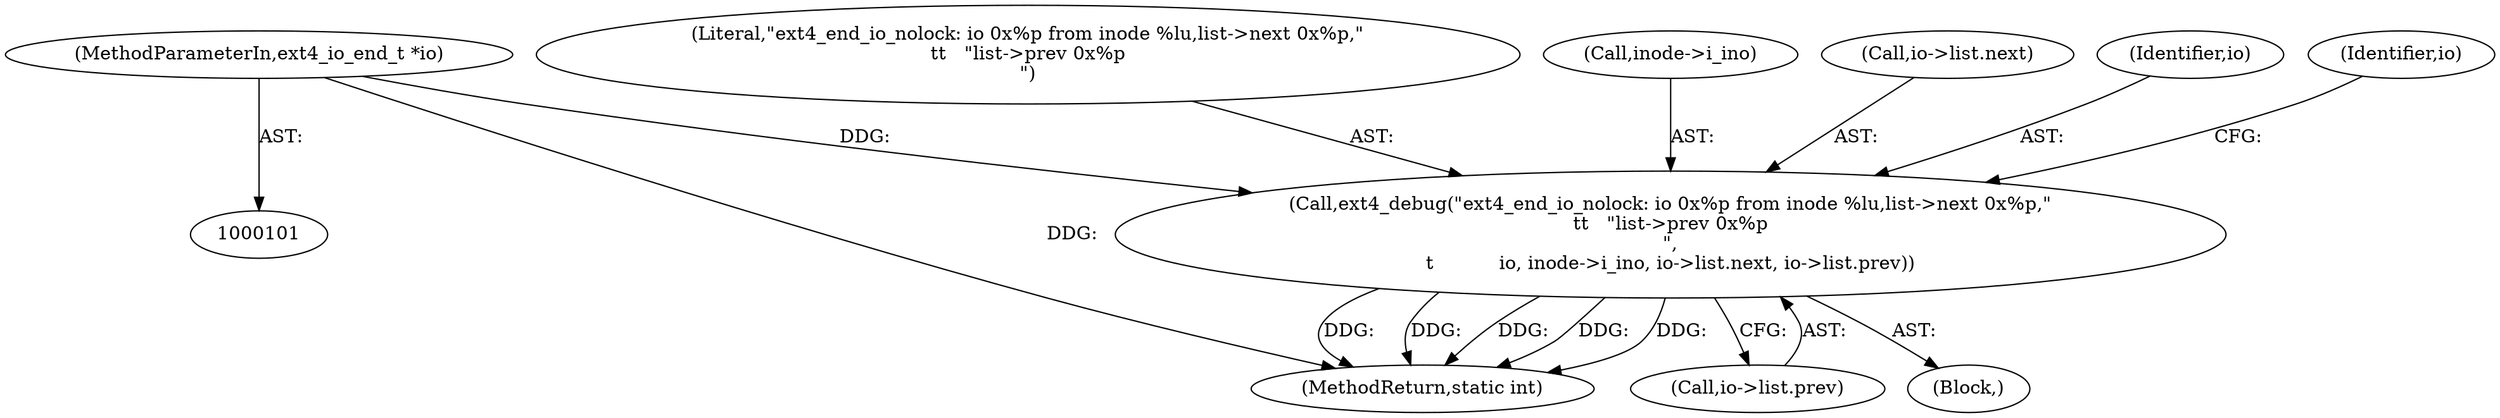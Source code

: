 digraph "0_linux_744692dc059845b2a3022119871846e74d4f6e11_4@pointer" {
"1000126" [label="(Call,ext4_debug(\"ext4_end_io_nolock: io 0x%p from inode %lu,list->next 0x%p,\"\n\t\t   \"list->prev 0x%p\n\",\n\t           io, inode->i_ino, io->list.next, io->list.prev))"];
"1000102" [label="(MethodParameterIn,ext4_io_end_t *io)"];
"1000102" [label="(MethodParameterIn,ext4_io_end_t *io)"];
"1000126" [label="(Call,ext4_debug(\"ext4_end_io_nolock: io 0x%p from inode %lu,list->next 0x%p,\"\n\t\t   \"list->prev 0x%p\n\",\n\t           io, inode->i_ino, io->list.next, io->list.prev))"];
"1000185" [label="(MethodReturn,static int)"];
"1000127" [label="(Literal,\"ext4_end_io_nolock: io 0x%p from inode %lu,list->next 0x%p,\"\n\t\t   \"list->prev 0x%p\n\")"];
"1000129" [label="(Call,inode->i_ino)"];
"1000132" [label="(Call,io->list.next)"];
"1000137" [label="(Call,io->list.prev)"];
"1000128" [label="(Identifier,io)"];
"1000146" [label="(Identifier,io)"];
"1000103" [label="(Block,)"];
"1000126" -> "1000103"  [label="AST: "];
"1000126" -> "1000137"  [label="CFG: "];
"1000127" -> "1000126"  [label="AST: "];
"1000128" -> "1000126"  [label="AST: "];
"1000129" -> "1000126"  [label="AST: "];
"1000132" -> "1000126"  [label="AST: "];
"1000137" -> "1000126"  [label="AST: "];
"1000146" -> "1000126"  [label="CFG: "];
"1000126" -> "1000185"  [label="DDG: "];
"1000126" -> "1000185"  [label="DDG: "];
"1000126" -> "1000185"  [label="DDG: "];
"1000126" -> "1000185"  [label="DDG: "];
"1000126" -> "1000185"  [label="DDG: "];
"1000102" -> "1000126"  [label="DDG: "];
"1000102" -> "1000101"  [label="AST: "];
"1000102" -> "1000185"  [label="DDG: "];
}
